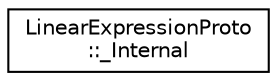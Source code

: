 digraph "Graphical Class Hierarchy"
{
 // LATEX_PDF_SIZE
  edge [fontname="Helvetica",fontsize="10",labelfontname="Helvetica",labelfontsize="10"];
  node [fontname="Helvetica",fontsize="10",shape=record];
  rankdir="LR";
  Node0 [label="LinearExpressionProto\l::_Internal",height=0.2,width=0.4,color="black", fillcolor="white", style="filled",URL="$classoperations__research_1_1sat_1_1_linear_expression_proto_1_1___internal.html",tooltip=" "];
}
